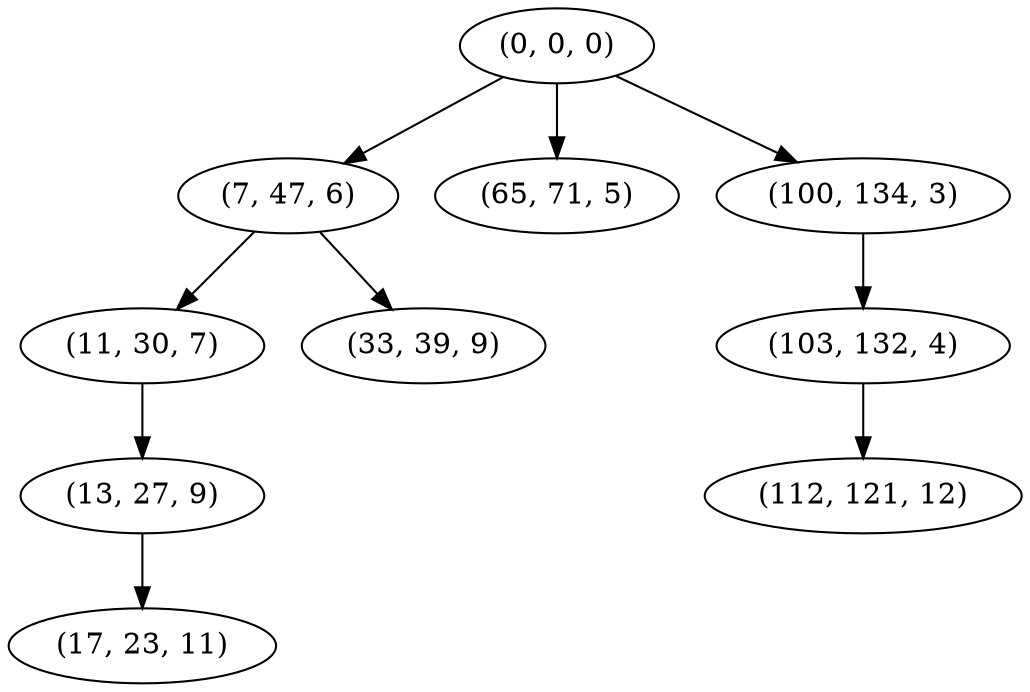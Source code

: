 digraph tree {
    "(0, 0, 0)";
    "(7, 47, 6)";
    "(11, 30, 7)";
    "(13, 27, 9)";
    "(17, 23, 11)";
    "(33, 39, 9)";
    "(65, 71, 5)";
    "(100, 134, 3)";
    "(103, 132, 4)";
    "(112, 121, 12)";
    "(0, 0, 0)" -> "(7, 47, 6)";
    "(0, 0, 0)" -> "(65, 71, 5)";
    "(0, 0, 0)" -> "(100, 134, 3)";
    "(7, 47, 6)" -> "(11, 30, 7)";
    "(7, 47, 6)" -> "(33, 39, 9)";
    "(11, 30, 7)" -> "(13, 27, 9)";
    "(13, 27, 9)" -> "(17, 23, 11)";
    "(100, 134, 3)" -> "(103, 132, 4)";
    "(103, 132, 4)" -> "(112, 121, 12)";
}
